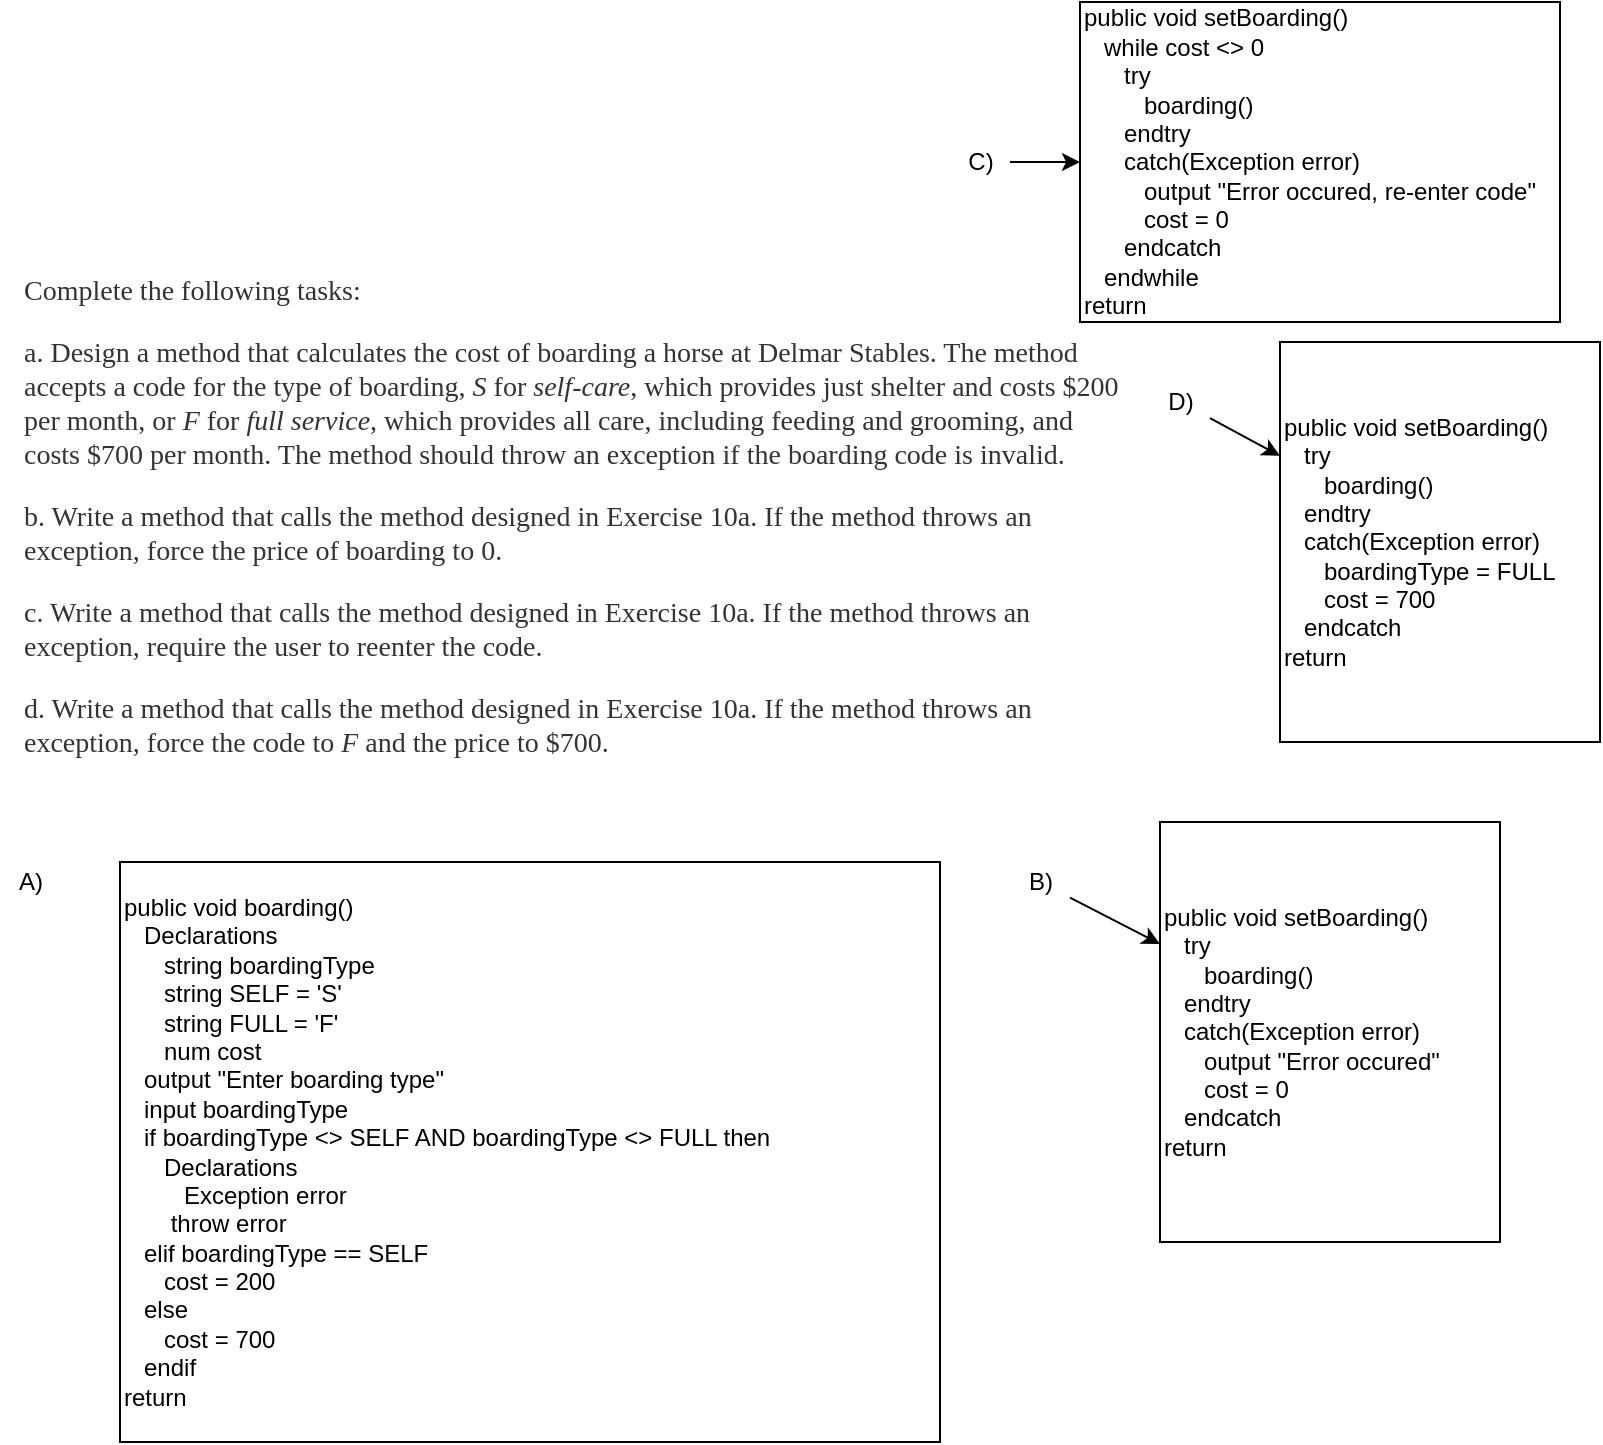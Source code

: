 <mxfile>
    <diagram id="Rd2MtkwaYt4mOcI8OfTr" name="Page-1">
        <mxGraphModel dx="1410" dy="705" grid="1" gridSize="10" guides="1" tooltips="1" connect="1" arrows="1" fold="1" page="1" pageScale="1" pageWidth="850" pageHeight="1100" math="0" shadow="0">
            <root>
                <mxCell id="0"/>
                <mxCell id="1" parent="0"/>
                <mxCell id="2" value="&lt;span style=&quot;color: rgb(51, 51, 51); font-family: georgia, times, &amp;quot;times new roman&amp;quot;, serif; font-size: 14px; font-style: normal; font-weight: 400; letter-spacing: normal; text-indent: 0px; text-transform: none; word-spacing: 0px; background-color: rgb(255, 255, 255); display: inline; float: none;&quot;&gt;Complete the following tasks:&lt;/span&gt;&lt;br style=&quot;color: rgb(51, 51, 51); font-family: georgia, times, &amp;quot;times new roman&amp;quot;, serif; font-size: 14px; font-style: normal; font-weight: 400; letter-spacing: normal; text-indent: 0px; text-transform: none; word-spacing: 0px; background-color: rgb(255, 255, 255);&quot;&gt;&lt;br style=&quot;color: rgb(51, 51, 51); font-family: georgia, times, &amp;quot;times new roman&amp;quot;, serif; font-size: 14px; font-style: normal; font-weight: 400; letter-spacing: normal; text-indent: 0px; text-transform: none; word-spacing: 0px; background-color: rgb(255, 255, 255);&quot;&gt;&lt;span style=&quot;color: rgb(51, 51, 51); font-family: georgia, times, &amp;quot;times new roman&amp;quot;, serif; font-size: 14px; font-style: normal; font-weight: 400; letter-spacing: normal; text-indent: 0px; text-transform: none; word-spacing: 0px; background-color: rgb(255, 255, 255); display: inline; float: none;&quot;&gt;a. Design a method that calculates the cost of boarding a horse at Delmar Stables. The method accepts a code for the type of boarding,&lt;span&gt;&amp;nbsp;&lt;/span&gt;&lt;/span&gt;&lt;em style=&quot;color: rgb(51, 51, 51); font-family: georgia, times, &amp;quot;times new roman&amp;quot;, serif; font-size: 14px; font-weight: 400; letter-spacing: normal; text-indent: 0px; text-transform: none; word-spacing: 0px; background-color: rgb(255, 255, 255);&quot;&gt;S&lt;/em&gt;&lt;span style=&quot;color: rgb(51, 51, 51); font-family: georgia, times, &amp;quot;times new roman&amp;quot;, serif; font-size: 14px; font-style: normal; font-weight: 400; letter-spacing: normal; text-indent: 0px; text-transform: none; word-spacing: 0px; background-color: rgb(255, 255, 255); display: inline; float: none;&quot;&gt;&lt;span&gt;&amp;nbsp;&lt;/span&gt;for&lt;span&gt;&amp;nbsp;&lt;/span&gt;&lt;/span&gt;&lt;em style=&quot;color: rgb(51, 51, 51); font-family: georgia, times, &amp;quot;times new roman&amp;quot;, serif; font-size: 14px; font-weight: 400; letter-spacing: normal; text-indent: 0px; text-transform: none; word-spacing: 0px; background-color: rgb(255, 255, 255);&quot;&gt;self-care&lt;/em&gt;&lt;span style=&quot;color: rgb(51, 51, 51); font-family: georgia, times, &amp;quot;times new roman&amp;quot;, serif; font-size: 14px; font-style: normal; font-weight: 400; letter-spacing: normal; text-indent: 0px; text-transform: none; word-spacing: 0px; background-color: rgb(255, 255, 255); display: inline; float: none;&quot;&gt;, which provides just shelter and costs $200 per month, or&lt;span&gt;&amp;nbsp;&lt;/span&gt;&lt;/span&gt;&lt;em style=&quot;color: rgb(51, 51, 51); font-family: georgia, times, &amp;quot;times new roman&amp;quot;, serif; font-size: 14px; font-weight: 400; letter-spacing: normal; text-indent: 0px; text-transform: none; word-spacing: 0px; background-color: rgb(255, 255, 255);&quot;&gt;F&lt;/em&gt;&lt;span style=&quot;color: rgb(51, 51, 51); font-family: georgia, times, &amp;quot;times new roman&amp;quot;, serif; font-size: 14px; font-style: normal; font-weight: 400; letter-spacing: normal; text-indent: 0px; text-transform: none; word-spacing: 0px; background-color: rgb(255, 255, 255); display: inline; float: none;&quot;&gt;&lt;span&gt;&amp;nbsp;&lt;/span&gt;for&lt;span&gt;&amp;nbsp;&lt;/span&gt;&lt;/span&gt;&lt;em style=&quot;color: rgb(51, 51, 51); font-family: georgia, times, &amp;quot;times new roman&amp;quot;, serif; font-size: 14px; font-weight: 400; letter-spacing: normal; text-indent: 0px; text-transform: none; word-spacing: 0px; background-color: rgb(255, 255, 255);&quot;&gt;full service&lt;/em&gt;&lt;span style=&quot;color: rgb(51, 51, 51); font-family: georgia, times, &amp;quot;times new roman&amp;quot;, serif; font-size: 14px; font-style: normal; font-weight: 400; letter-spacing: normal; text-indent: 0px; text-transform: none; word-spacing: 0px; background-color: rgb(255, 255, 255); display: inline; float: none;&quot;&gt;, which provides all care, including feeding and grooming, and costs $700 per month. The method should throw an exception if the boarding code is invalid.&lt;/span&gt;&lt;br style=&quot;color: rgb(51, 51, 51); font-family: georgia, times, &amp;quot;times new roman&amp;quot;, serif; font-size: 14px; font-style: normal; font-weight: 400; letter-spacing: normal; text-indent: 0px; text-transform: none; word-spacing: 0px; background-color: rgb(255, 255, 255);&quot;&gt;&lt;br style=&quot;color: rgb(51, 51, 51); font-family: georgia, times, &amp;quot;times new roman&amp;quot;, serif; font-size: 14px; font-style: normal; font-weight: 400; letter-spacing: normal; text-indent: 0px; text-transform: none; word-spacing: 0px; background-color: rgb(255, 255, 255);&quot;&gt;&lt;span style=&quot;color: rgb(51, 51, 51); font-family: georgia, times, &amp;quot;times new roman&amp;quot;, serif; font-size: 14px; font-style: normal; font-weight: 400; letter-spacing: normal; text-indent: 0px; text-transform: none; word-spacing: 0px; background-color: rgb(255, 255, 255); display: inline; float: none;&quot;&gt;b. Write a method that calls the method designed in Exercise 10a. If the method throws an exception, force the price of boarding to 0.&lt;/span&gt;&lt;br style=&quot;color: rgb(51, 51, 51); font-family: georgia, times, &amp;quot;times new roman&amp;quot;, serif; font-size: 14px; font-style: normal; font-weight: 400; letter-spacing: normal; text-indent: 0px; text-transform: none; word-spacing: 0px; background-color: rgb(255, 255, 255);&quot;&gt;&lt;br style=&quot;color: rgb(51, 51, 51); font-family: georgia, times, &amp;quot;times new roman&amp;quot;, serif; font-size: 14px; font-style: normal; font-weight: 400; letter-spacing: normal; text-indent: 0px; text-transform: none; word-spacing: 0px; background-color: rgb(255, 255, 255);&quot;&gt;&lt;span style=&quot;color: rgb(51, 51, 51); font-family: georgia, times, &amp;quot;times new roman&amp;quot;, serif; font-size: 14px; font-style: normal; font-weight: 400; letter-spacing: normal; text-indent: 0px; text-transform: none; word-spacing: 0px; background-color: rgb(255, 255, 255); display: inline; float: none;&quot;&gt;c. Write a method that calls the method designed in Exercise 10a. If the method throws an exception, require the user to reenter the code.&lt;/span&gt;&lt;br style=&quot;color: rgb(51, 51, 51); font-family: georgia, times, &amp;quot;times new roman&amp;quot;, serif; font-size: 14px; font-style: normal; font-weight: 400; letter-spacing: normal; text-indent: 0px; text-transform: none; word-spacing: 0px; background-color: rgb(255, 255, 255);&quot;&gt;&lt;br style=&quot;color: rgb(51, 51, 51); font-family: georgia, times, &amp;quot;times new roman&amp;quot;, serif; font-size: 14px; font-style: normal; font-weight: 400; letter-spacing: normal; text-indent: 0px; text-transform: none; word-spacing: 0px; background-color: rgb(255, 255, 255);&quot;&gt;&lt;span style=&quot;color: rgb(51, 51, 51); font-family: georgia, times, &amp;quot;times new roman&amp;quot;, serif; font-size: 14px; font-style: normal; font-weight: 400; letter-spacing: normal; text-indent: 0px; text-transform: none; word-spacing: 0px; background-color: rgb(255, 255, 255); display: inline; float: none;&quot;&gt;d. Write a method that calls the method designed in Exercise 10a. If the method throws an exception, force the code to&lt;span&gt;&amp;nbsp;&lt;/span&gt;&lt;/span&gt;&lt;em style=&quot;color: rgb(51, 51, 51); font-family: georgia, times, &amp;quot;times new roman&amp;quot;, serif; font-size: 14px; font-weight: 400; letter-spacing: normal; text-indent: 0px; text-transform: none; word-spacing: 0px; background-color: rgb(255, 255, 255);&quot;&gt;F&lt;/em&gt;&lt;span style=&quot;color: rgb(51, 51, 51); font-family: georgia, times, &amp;quot;times new roman&amp;quot;, serif; font-size: 14px; font-style: normal; font-weight: 400; letter-spacing: normal; text-indent: 0px; text-transform: none; word-spacing: 0px; background-color: rgb(255, 255, 255); display: inline; float: none;&quot;&gt;&lt;span&gt;&amp;nbsp;&lt;/span&gt;and the price to $700.&lt;/span&gt;" style="text;whiteSpace=wrap;html=1;" parent="1" vertex="1">
                    <mxGeometry x="150" y="150" width="550" height="250" as="geometry"/>
                </mxCell>
                <mxCell id="3" value="public void boarding()&lt;br&gt;&amp;nbsp; &amp;nbsp;Declarations&lt;br&gt;&amp;nbsp; &amp;nbsp; &amp;nbsp; string boardingType&lt;br&gt;&amp;nbsp; &amp;nbsp; &amp;nbsp; string SELF = 'S'&lt;br&gt;&amp;nbsp; &amp;nbsp; &amp;nbsp; string FULL = 'F'&lt;br&gt;&amp;nbsp; &amp;nbsp; &amp;nbsp; num cost&lt;br&gt;&amp;nbsp; &amp;nbsp;output &quot;Enter boarding type&quot;&lt;br&gt;&amp;nbsp; &amp;nbsp;input boardingType&lt;br&gt;&amp;nbsp; &amp;nbsp;if boardingType &amp;lt;&amp;gt; SELF AND boardingType &amp;lt;&amp;gt; FULL then&lt;br&gt;&amp;nbsp; &amp;nbsp; &amp;nbsp; Declarations&lt;br&gt;&amp;nbsp; &amp;nbsp; &amp;nbsp; &amp;nbsp; &amp;nbsp;Exception error&lt;br&gt;&amp;nbsp; &amp;nbsp; &amp;nbsp; &amp;nbsp;throw error&lt;br&gt;&amp;nbsp; &amp;nbsp;elif boardingType == SELF&lt;br&gt;&amp;nbsp; &amp;nbsp; &amp;nbsp; cost = 200&lt;br&gt;&amp;nbsp; &amp;nbsp;else&lt;br&gt;&amp;nbsp; &amp;nbsp; &amp;nbsp; cost = 700&lt;br&gt;&amp;nbsp; &amp;nbsp;endif&lt;br&gt;return" style="whiteSpace=wrap;html=1;align=left;" vertex="1" parent="1">
                    <mxGeometry x="200" y="450" width="410" height="290" as="geometry"/>
                </mxCell>
                <mxCell id="7" value="A)" style="text;html=1;align=center;verticalAlign=middle;resizable=0;points=[];autosize=1;strokeColor=none;fillColor=none;" vertex="1" parent="1">
                    <mxGeometry x="140" y="450" width="30" height="20" as="geometry"/>
                </mxCell>
                <mxCell id="10" value="" style="edgeStyle=none;html=1;" edge="1" parent="1" source="8" target="9">
                    <mxGeometry relative="1" as="geometry"/>
                </mxCell>
                <mxCell id="8" value="B)" style="text;html=1;align=center;verticalAlign=middle;resizable=0;points=[];autosize=1;strokeColor=none;fillColor=none;" vertex="1" parent="1">
                    <mxGeometry x="645" y="450" width="30" height="20" as="geometry"/>
                </mxCell>
                <mxCell id="9" value="public void setBoarding()&lt;br&gt;&amp;nbsp; &amp;nbsp;try&lt;br&gt;&amp;nbsp; &amp;nbsp; &amp;nbsp; boarding()&lt;br&gt;&amp;nbsp; &amp;nbsp;endtry&lt;br&gt;&amp;nbsp; &amp;nbsp;catch(Exception error)&lt;br&gt;&amp;nbsp; &amp;nbsp; &amp;nbsp; output &quot;Error occured&quot;&lt;br&gt;&amp;nbsp; &amp;nbsp; &amp;nbsp; cost = 0&lt;br&gt;&amp;nbsp; &amp;nbsp;endcatch&lt;br&gt;return" style="whiteSpace=wrap;html=1;align=left;" vertex="1" parent="1">
                    <mxGeometry x="720" y="430" width="170" height="210" as="geometry"/>
                </mxCell>
                <mxCell id="13" value="" style="edgeStyle=none;html=1;" edge="1" parent="1" source="11" target="12">
                    <mxGeometry relative="1" as="geometry"/>
                </mxCell>
                <mxCell id="11" value="C)" style="text;html=1;align=center;verticalAlign=middle;resizable=0;points=[];autosize=1;strokeColor=none;fillColor=none;" vertex="1" parent="1">
                    <mxGeometry x="615" y="90" width="30" height="20" as="geometry"/>
                </mxCell>
                <mxCell id="12" value="&lt;span&gt;public void setBoarding()&lt;/span&gt;&lt;br&gt;&lt;span&gt;&amp;nbsp; &amp;nbsp;while cost &amp;lt;&amp;gt; 0&lt;br&gt;&amp;nbsp; &amp;nbsp; &amp;nbsp; try&lt;/span&gt;&lt;br&gt;&lt;span&gt;&amp;nbsp; &amp;nbsp; &amp;nbsp; &amp;nbsp; &amp;nbsp;boarding()&lt;/span&gt;&lt;br&gt;&lt;span&gt;&amp;nbsp; &amp;nbsp; &amp;nbsp; endtry&lt;/span&gt;&lt;br&gt;&lt;span&gt;&amp;nbsp; &amp;nbsp; &amp;nbsp; catch(Exception error)&lt;/span&gt;&lt;br&gt;&lt;span&gt;&amp;nbsp; &amp;nbsp; &amp;nbsp; &amp;nbsp; &amp;nbsp;output &quot;Error occured, re-enter code&quot;&lt;br&gt;&lt;/span&gt;&amp;nbsp; &amp;nbsp; &amp;nbsp; &amp;nbsp; &amp;nbsp;cost = 0&lt;br&gt;&lt;span&gt;&amp;nbsp; &amp;nbsp; &amp;nbsp; endcatch&lt;/span&gt;&lt;span&gt;&lt;br&gt;&lt;/span&gt;&amp;nbsp; &amp;nbsp;endwhile&lt;br&gt;&lt;span&gt;return&lt;/span&gt;" style="whiteSpace=wrap;html=1;align=left;" vertex="1" parent="1">
                    <mxGeometry x="680" y="20" width="240" height="160" as="geometry"/>
                </mxCell>
                <mxCell id="16" value="" style="edgeStyle=none;html=1;" edge="1" parent="1" source="14" target="15">
                    <mxGeometry relative="1" as="geometry"/>
                </mxCell>
                <mxCell id="14" value="D)" style="text;html=1;align=center;verticalAlign=middle;resizable=0;points=[];autosize=1;strokeColor=none;fillColor=none;" vertex="1" parent="1">
                    <mxGeometry x="715" y="210" width="30" height="20" as="geometry"/>
                </mxCell>
                <mxCell id="15" value="&lt;span&gt;public void setBoarding()&lt;/span&gt;&lt;br&gt;&lt;span&gt;&amp;nbsp; &amp;nbsp;try&lt;/span&gt;&lt;br&gt;&lt;span&gt;&amp;nbsp; &amp;nbsp; &amp;nbsp; boarding()&lt;/span&gt;&lt;br&gt;&lt;span&gt;&amp;nbsp; &amp;nbsp;endtry&lt;/span&gt;&lt;br&gt;&lt;span&gt;&amp;nbsp; &amp;nbsp;catch(Exception error)&lt;/span&gt;&lt;br&gt;&lt;span&gt;&amp;nbsp; &amp;nbsp; &amp;nbsp; boardingType = FULL&lt;br&gt;&lt;/span&gt;&amp;nbsp; &amp;nbsp; &amp;nbsp; cost = 700&lt;br&gt;&lt;span&gt;&amp;nbsp; &amp;nbsp;endcatch&lt;/span&gt;&lt;br&gt;&lt;span&gt;return&lt;/span&gt;" style="whiteSpace=wrap;html=1;align=left;" vertex="1" parent="1">
                    <mxGeometry x="780" y="190" width="160" height="200" as="geometry"/>
                </mxCell>
            </root>
        </mxGraphModel>
    </diagram>
</mxfile>
